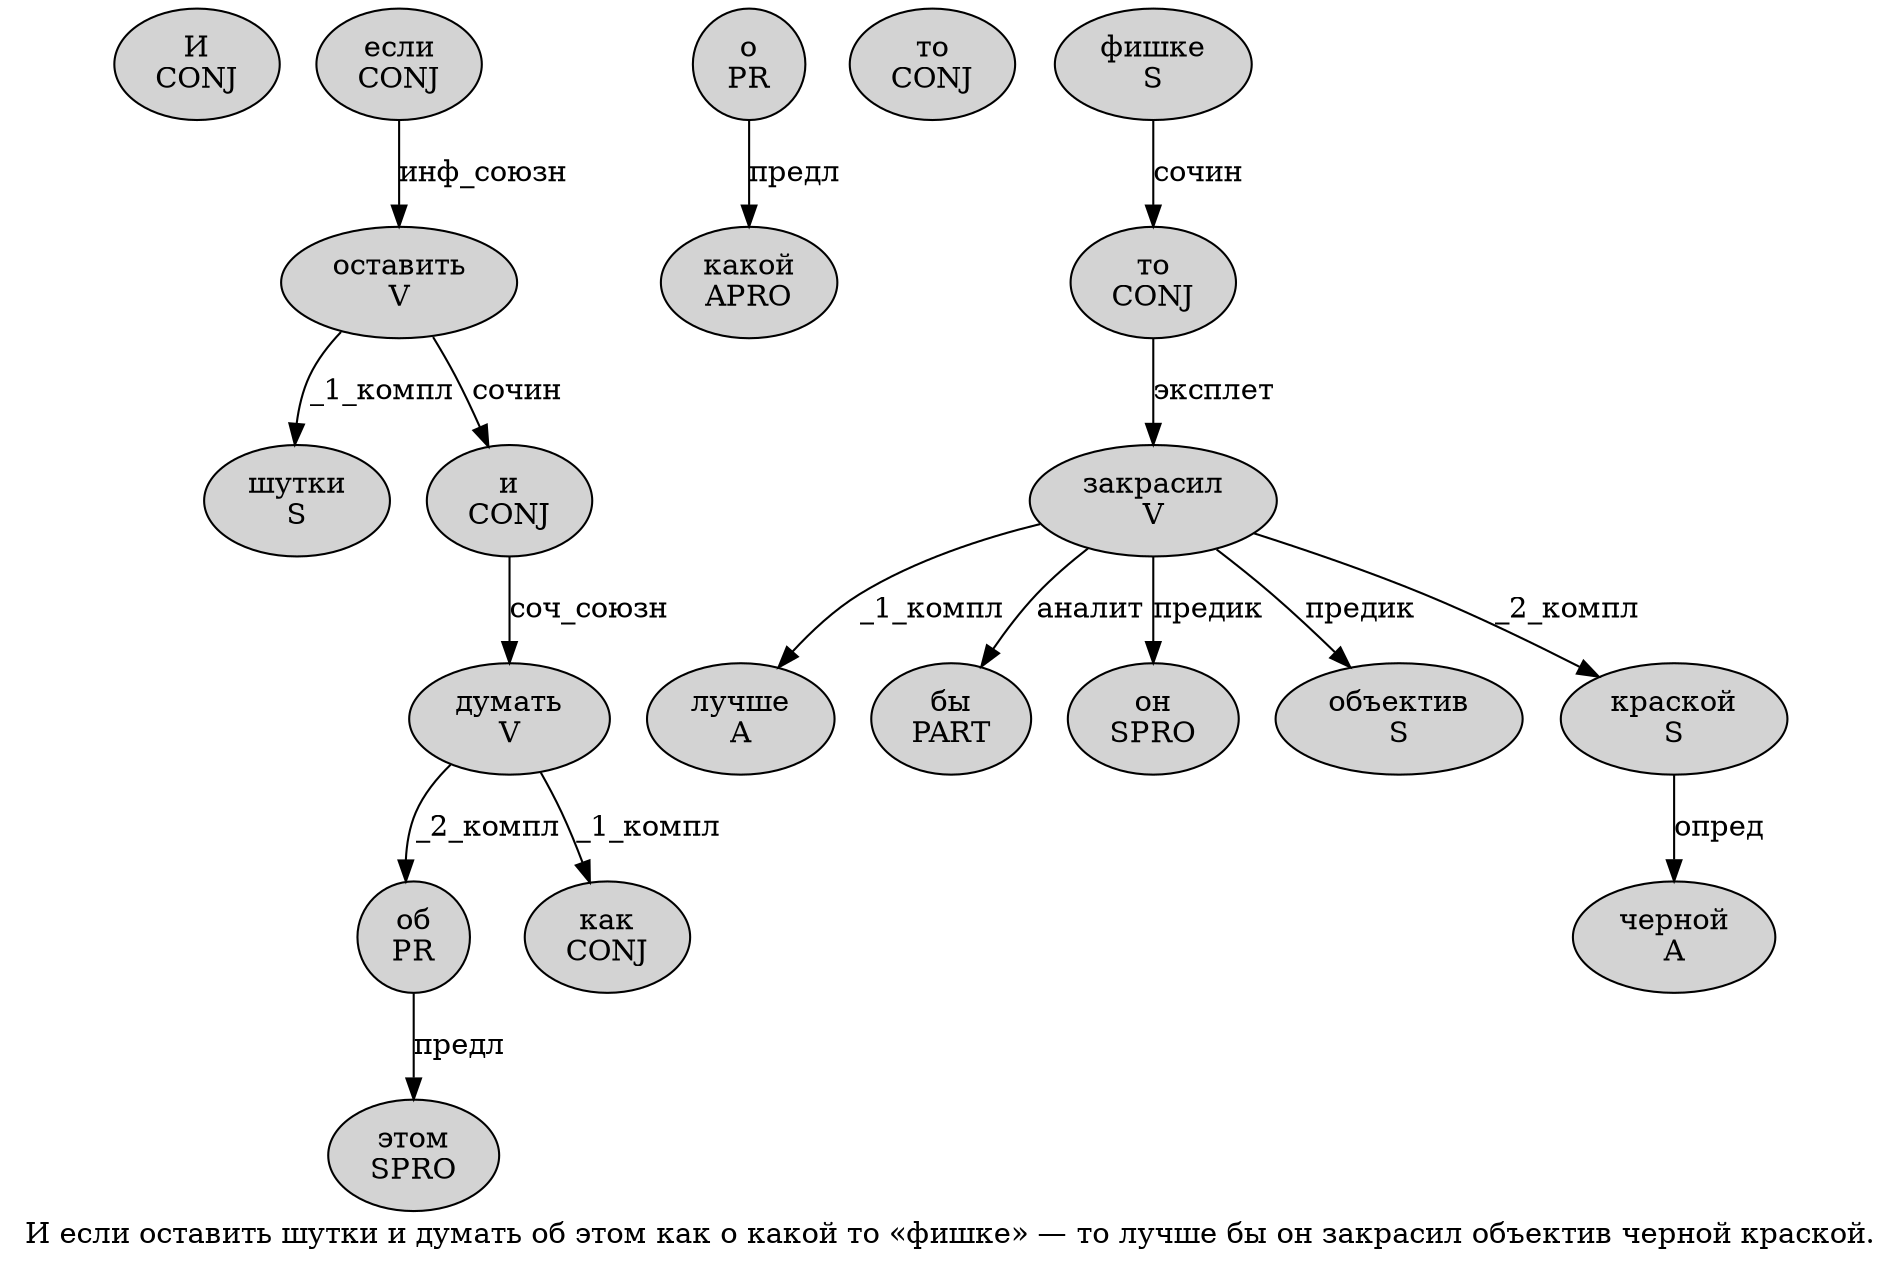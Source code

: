digraph SENTENCE_2398 {
	graph [label="И если оставить шутки и думать об этом как о какой то «фишке» — то лучше бы он закрасил объектив черной краской."]
	node [style=filled]
		0 [label="И
CONJ" color="" fillcolor=lightgray penwidth=1 shape=ellipse]
		1 [label="если
CONJ" color="" fillcolor=lightgray penwidth=1 shape=ellipse]
		2 [label="оставить
V" color="" fillcolor=lightgray penwidth=1 shape=ellipse]
		3 [label="шутки
S" color="" fillcolor=lightgray penwidth=1 shape=ellipse]
		4 [label="и
CONJ" color="" fillcolor=lightgray penwidth=1 shape=ellipse]
		5 [label="думать
V" color="" fillcolor=lightgray penwidth=1 shape=ellipse]
		6 [label="об
PR" color="" fillcolor=lightgray penwidth=1 shape=ellipse]
		7 [label="этом
SPRO" color="" fillcolor=lightgray penwidth=1 shape=ellipse]
		8 [label="как
CONJ" color="" fillcolor=lightgray penwidth=1 shape=ellipse]
		9 [label="о
PR" color="" fillcolor=lightgray penwidth=1 shape=ellipse]
		10 [label="какой
APRO" color="" fillcolor=lightgray penwidth=1 shape=ellipse]
		11 [label="то
CONJ" color="" fillcolor=lightgray penwidth=1 shape=ellipse]
		13 [label="фишке
S" color="" fillcolor=lightgray penwidth=1 shape=ellipse]
		16 [label="то
CONJ" color="" fillcolor=lightgray penwidth=1 shape=ellipse]
		17 [label="лучше
A" color="" fillcolor=lightgray penwidth=1 shape=ellipse]
		18 [label="бы
PART" color="" fillcolor=lightgray penwidth=1 shape=ellipse]
		19 [label="он
SPRO" color="" fillcolor=lightgray penwidth=1 shape=ellipse]
		20 [label="закрасил
V" color="" fillcolor=lightgray penwidth=1 shape=ellipse]
		21 [label="объектив
S" color="" fillcolor=lightgray penwidth=1 shape=ellipse]
		22 [label="черной
A" color="" fillcolor=lightgray penwidth=1 shape=ellipse]
		23 [label="краской
S" color="" fillcolor=lightgray penwidth=1 shape=ellipse]
			9 -> 10 [label="предл"]
			2 -> 3 [label="_1_компл"]
			2 -> 4 [label="сочин"]
			23 -> 22 [label="опред"]
			20 -> 17 [label="_1_компл"]
			20 -> 18 [label="аналит"]
			20 -> 19 [label="предик"]
			20 -> 21 [label="предик"]
			20 -> 23 [label="_2_компл"]
			1 -> 2 [label="инф_союзн"]
			13 -> 16 [label="сочин"]
			16 -> 20 [label="эксплет"]
			6 -> 7 [label="предл"]
			4 -> 5 [label="соч_союзн"]
			5 -> 6 [label="_2_компл"]
			5 -> 8 [label="_1_компл"]
}